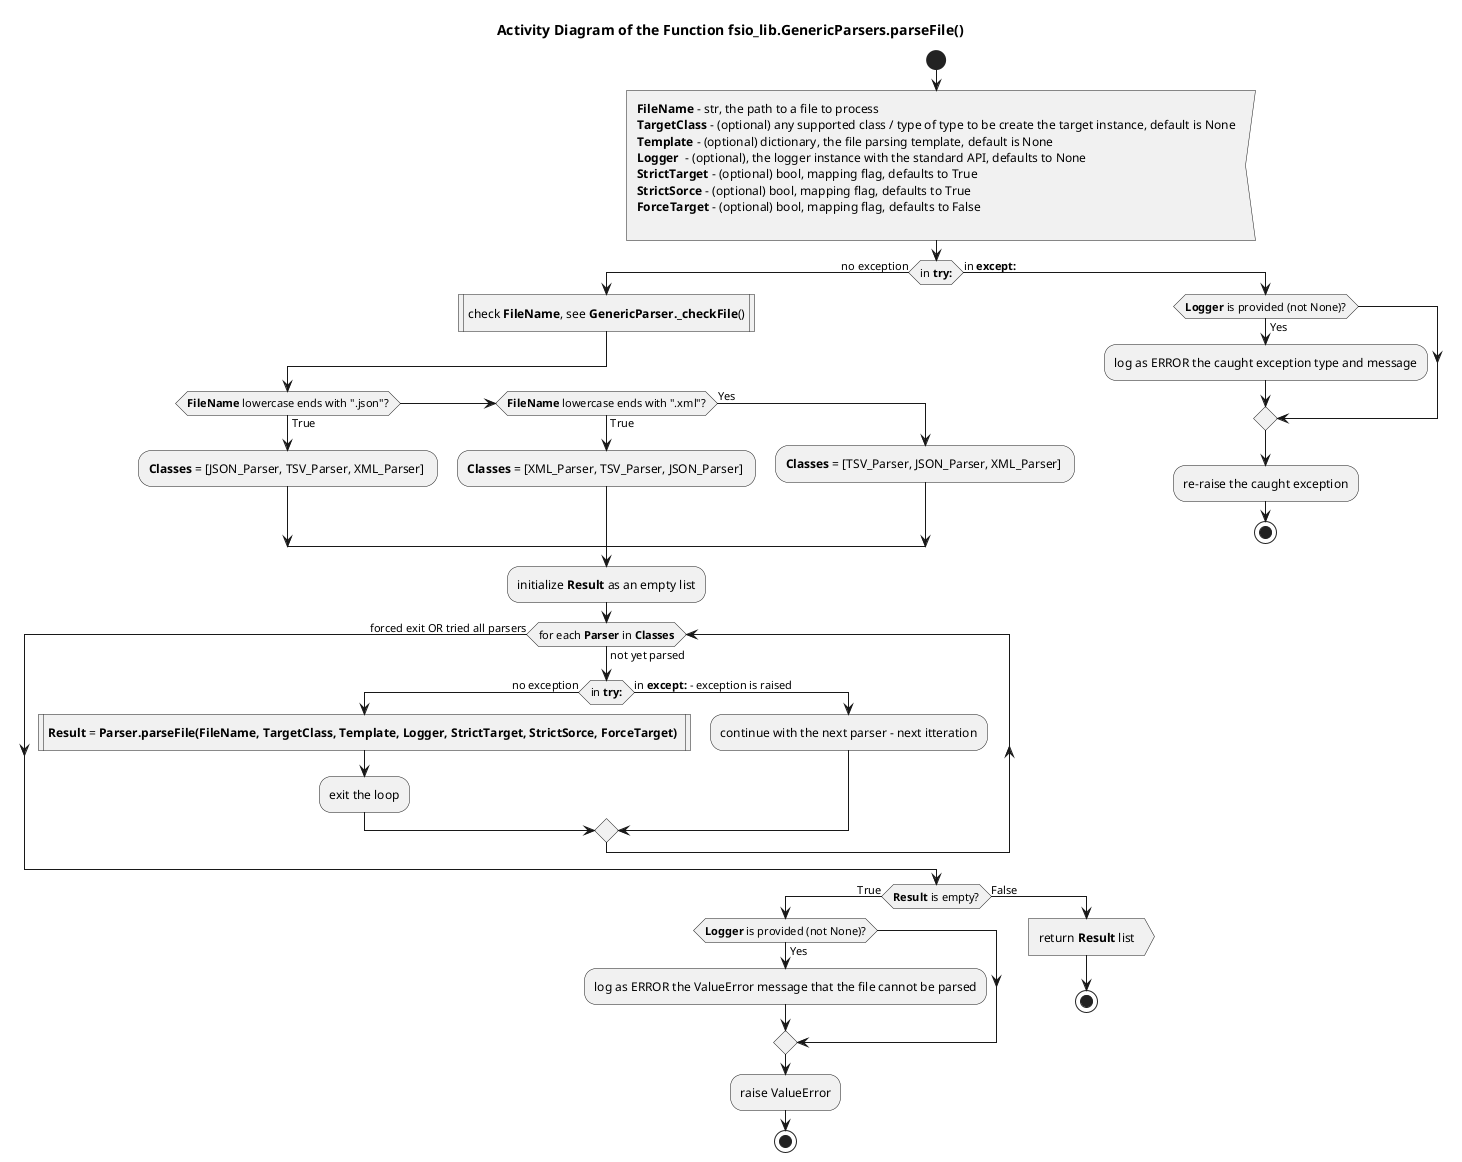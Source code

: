 @startuml generic_parsers_parsefile

title Activity Diagram of the Function fsio_lib.GenericParsers.parseFile()

start

:<b>FileName</b> - str, the path to a file to process
<b>TargetClass</b> - (optional) any supported class / type of type to be create the target instance, default is None
<b>Template</b> - (optional) dictionary, the file parsing template, default is None
<b>Logger</b>  - (optional), the logger instance with the standard API, defaults to None
<b>StrictTarget</b> - (optional) bool, mapping flag, defaults to True
<b>StrictSorce</b> - (optional) bool, mapping flag, defaults to True
<b>ForceTarget</b> - (optional) bool, mapping flag, defaults to False
<

if (in <b>try:</b>) then (no exception)
    :check <b>FileName</b>, see <b>GenericParser._checkFile</b>()|

    if (<b>FileName</b> lowercase ends with ".json"?) then (True)
        :<b>Classes</b> = [JSON_Parser, TSV_Parser, XML_Parser] ;
    elseif (<b>FileName</b> lowercase ends with ".xml"?) then (True)
        :<b>Classes</b> = [XML_Parser, TSV_Parser, JSON_Parser] ;
    else (Yes)
        :<b>Classes</b> = [TSV_Parser, JSON_Parser, XML_Parser] ;
    endif
    
    :initialize <b>Result</b> as an empty list;
    
    while (for each <b>Parser</b> in <b>Classes</b>) is (not yet parsed)
        if (in <b>try:</b>) then (no exception)
            :<b>Result</b> = <b>Parser.parseFile(FileName, TargetClass, Template, Logger, StrictTarget, StrictSorce, ForceTarget)</b> |
            
            :exit the loop;
        else (in <b>except:</b> - exception is raised)
            :continue with the next parser - next itteration;
        endif
    endwhile (forced exit OR tried all parsers) 
else (in <b>except:</b>) 
    if (<b>Logger</b> is provided (not None)?) then (Yes)
        :log as ERROR the caught exception type and message;
    endif
    
    :re-raise the caught exception;
    
    stop
endif

if (<b>Result</b> is empty?) then (True)
    if (<b>Logger</b> is provided (not None)?) then (Yes)
        :log as ERROR the ValueError message that the file cannot be parsed;
        
    endif
    
    :raise ValueError;
    
    stop
else (False)
    :return <b>Result</b> list>
    
    stop
endif



@enduml